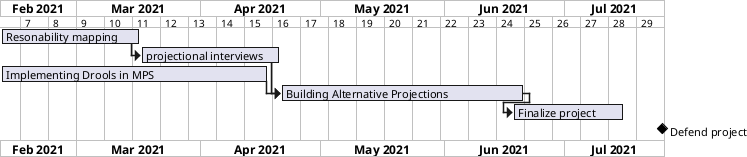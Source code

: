 @startgantt
printscale weekly
Project starts the 10th of february 2021
[Resonability mapping] lasts 35 days
Then [projectional interviews] lasts 35 days

[Implementing Drools in MPS] lasts 67 days
Then [Building Alternative Projections] lasts 61 days
Then [Finalize project] lasts 4 weeks

[projectional interviews] -> [Building Alternative Projections]

[Defend project] happens 25th july 2021

@endgantt